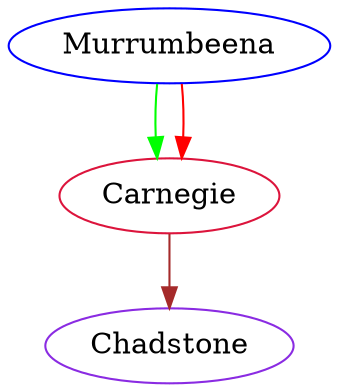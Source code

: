 digraph Perl
{
graph [ rankdir="TB" ]
node [ shape="oval" ]
edge [ color="grey" ]
"Murrumbeena" [ color="blue" ]
"Carnegie" [ color="crimson" ]
"Chadstone" [ color="blueviolet" ]
"Murrumbeena" -> "Carnegie" [ color="green" label="" ]
"Murrumbeena" -> "Carnegie" [ color="red" label="" ]
"Carnegie" -> "Chadstone" [ color="brown" label="" ]
}

